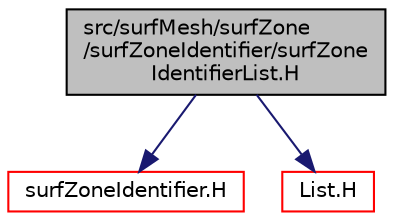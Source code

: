 digraph "src/surfMesh/surfZone/surfZoneIdentifier/surfZoneIdentifierList.H"
{
  bgcolor="transparent";
  edge [fontname="Helvetica",fontsize="10",labelfontname="Helvetica",labelfontsize="10"];
  node [fontname="Helvetica",fontsize="10",shape=record];
  Node0 [label="src/surfMesh/surfZone\l/surfZoneIdentifier/surfZone\lIdentifierList.H",height=0.2,width=0.4,color="black", fillcolor="grey75", style="filled", fontcolor="black"];
  Node0 -> Node1 [color="midnightblue",fontsize="10",style="solid",fontname="Helvetica"];
  Node1 [label="surfZoneIdentifier.H",height=0.2,width=0.4,color="red",URL="$a15650.html"];
  Node0 -> Node53 [color="midnightblue",fontsize="10",style="solid",fontname="Helvetica"];
  Node53 [label="List.H",height=0.2,width=0.4,color="red",URL="$a09368.html"];
}
